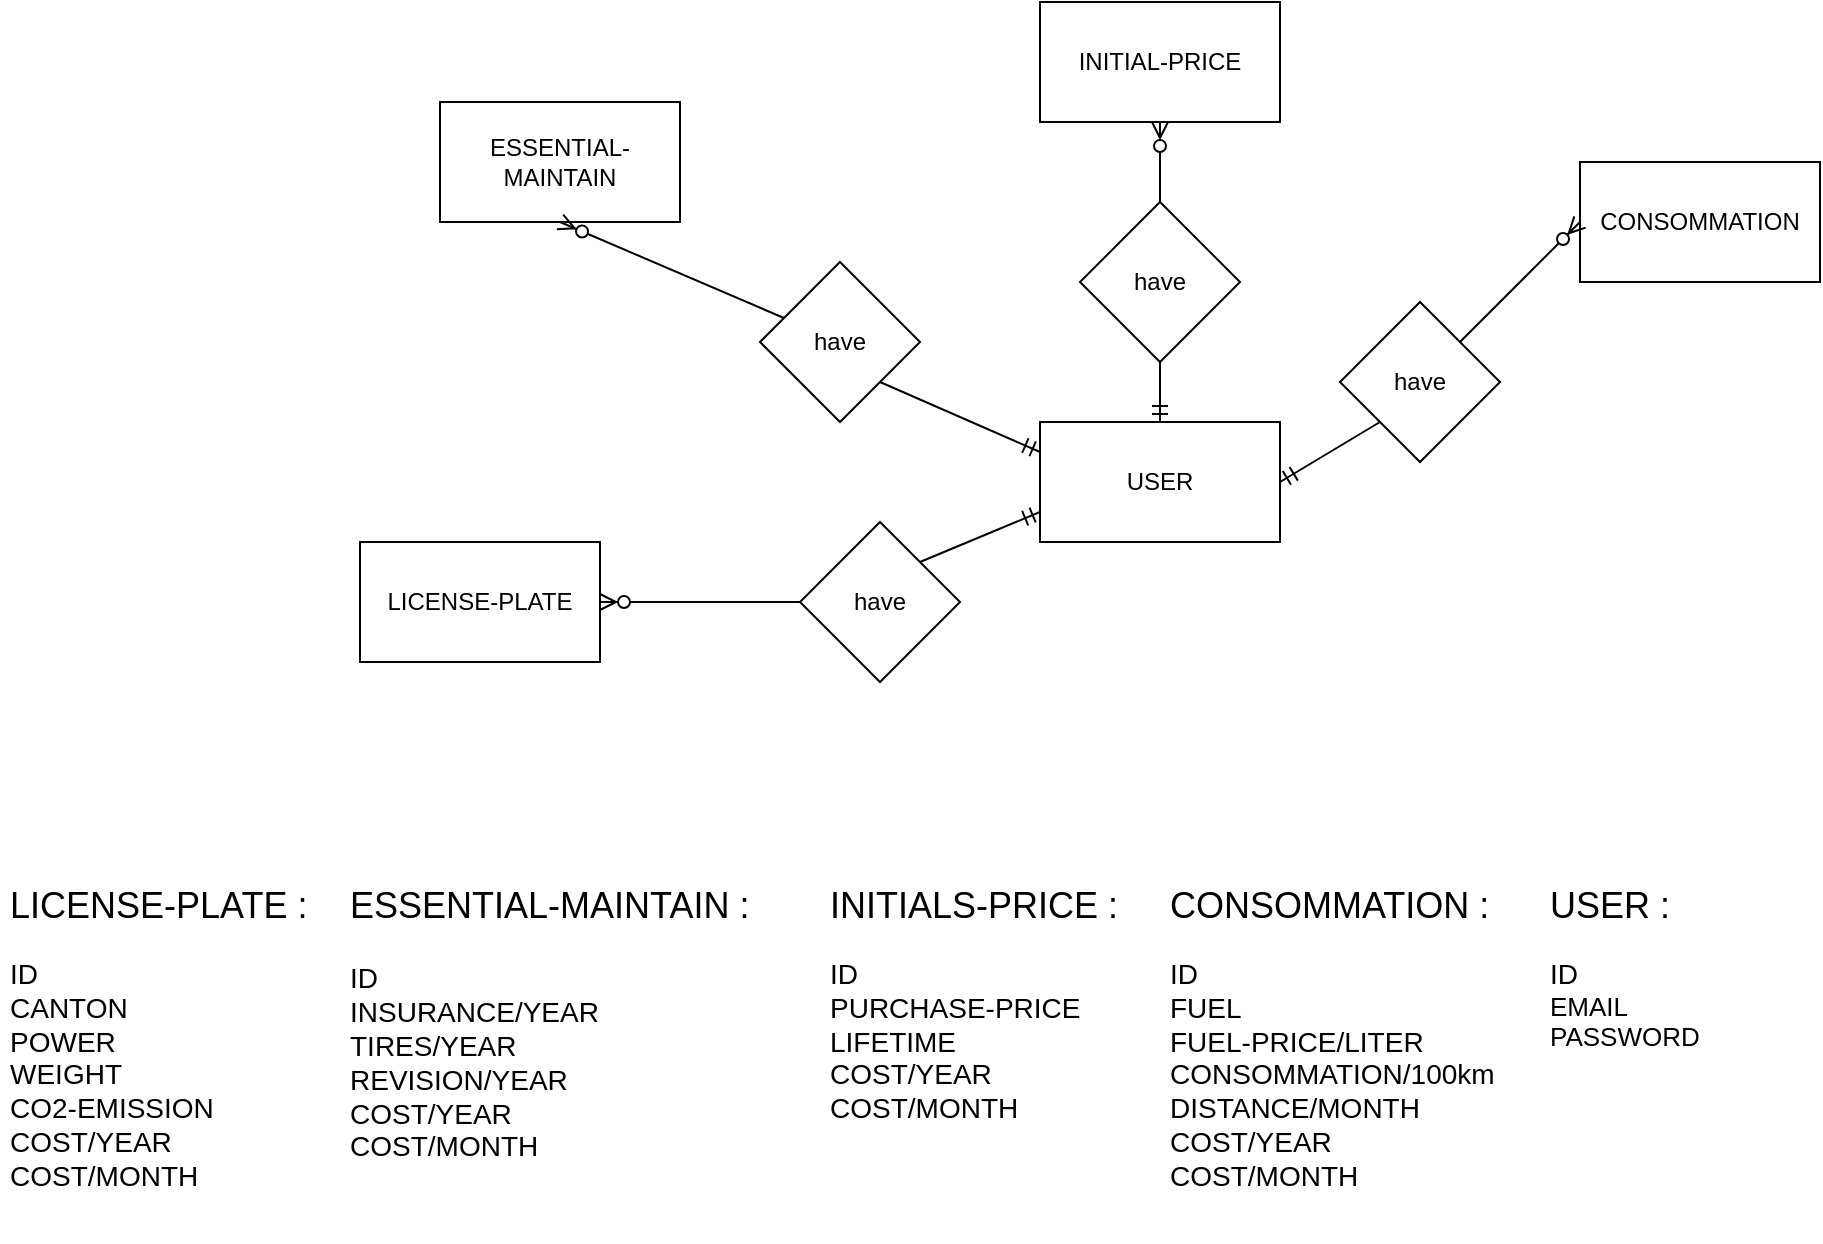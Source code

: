 <mxfile version="12.4.2" type="device" pages="2"><diagram id="bwGVmCuWOnG3rsF7R3P7" name="MCD"><mxGraphModel dx="1422" dy="846" grid="1" gridSize="10" guides="1" tooltips="1" connect="1" arrows="1" fold="1" page="1" pageScale="1" pageWidth="1169" pageHeight="827" math="0" shadow="0"><root><mxCell id="0"/><mxCell id="1" parent="0"/><mxCell id="V5VdCXvlEtuh1iSBGk7O-1" value="ESSENTIAL-MAINTAIN" style="rounded=0;whiteSpace=wrap;html=1;" parent="1" vertex="1"><mxGeometry x="340" y="150" width="120" height="60" as="geometry"/></mxCell><mxCell id="V5VdCXvlEtuh1iSBGk7O-2" value="LICENSE-PLATE" style="rounded=0;whiteSpace=wrap;html=1;" parent="1" vertex="1"><mxGeometry x="300" y="370" width="120" height="60" as="geometry"/></mxCell><mxCell id="V5VdCXvlEtuh1iSBGk7O-4" value="CONSOMMATION" style="rounded=0;whiteSpace=wrap;html=1;" parent="1" vertex="1"><mxGeometry x="910" y="180" width="120" height="60" as="geometry"/></mxCell><mxCell id="V5VdCXvlEtuh1iSBGk7O-5" value="USER" style="rounded=0;whiteSpace=wrap;html=1;" parent="1" vertex="1"><mxGeometry x="640" y="310" width="120" height="60" as="geometry"/></mxCell><mxCell id="V5VdCXvlEtuh1iSBGk7O-6" value="INITIAL-PRICE" style="rounded=0;whiteSpace=wrap;html=1;" parent="1" vertex="1"><mxGeometry x="640" y="100" width="120" height="60" as="geometry"/></mxCell><mxCell id="V5VdCXvlEtuh1iSBGk7O-29" value="&lt;p style=&quot;line-height: 40%&quot;&gt;&lt;/p&gt;&lt;blockquote style=&quot;margin: 0 0 0 40px ; border: none ; padding: 0px&quot;&gt;&lt;/blockquote&gt;&lt;span&gt;&lt;font style=&quot;font-size: 18px&quot;&gt;LICENSE-PLATE :&lt;br&gt;&lt;/font&gt;&lt;/span&gt;&lt;br&gt;&lt;blockquote style=&quot;margin: 0 0 0 40px ; border: none ; padding: 0px&quot;&gt;&lt;/blockquote&gt;&lt;font style=&quot;font-size: 14px&quot;&gt;ID&amp;nbsp;&lt;br&gt;CANTON&lt;br&gt;POWER&lt;br&gt;WEIGHT&amp;nbsp;&lt;br&gt;CO2-EMISSION&lt;br&gt;COST/YEAR&lt;br&gt;COST/MONTH&lt;br&gt;&lt;br&gt;&lt;/font&gt;&lt;blockquote style=&quot;margin: 0px 0px 0px 40px ; border: none ; padding: 0px ; font-size: 14px&quot;&gt;&lt;/blockquote&gt;&lt;br&gt;&lt;p&gt;&lt;/p&gt;" style="text;html=1;strokeColor=none;fillColor=none;spacing=5;spacingTop=-20;whiteSpace=wrap;overflow=hidden;rounded=0;" parent="1" vertex="1"><mxGeometry x="120" y="540" width="170" height="180" as="geometry"/></mxCell><mxCell id="V5VdCXvlEtuh1iSBGk7O-30" value="&lt;p style=&quot;line-height: 40%&quot;&gt;&lt;/p&gt;&lt;blockquote style=&quot;margin: 0 0 0 40px ; border: none ; padding: 0px&quot;&gt;&lt;/blockquote&gt;&lt;span&gt;&lt;font style=&quot;font-size: 18px&quot;&gt;ESSENTIAL-MAINTAIN :&lt;br&gt;&lt;/font&gt;&lt;/span&gt;&lt;font style=&quot;font-size: 14px&quot;&gt;&lt;br&gt;ID&lt;br&gt;&lt;/font&gt;&lt;blockquote style=&quot;margin: 0px 0px 0px 40px ; border: none ; padding: 0px&quot;&gt;&lt;/blockquote&gt;&lt;font style=&quot;font-size: 14px&quot;&gt;INSURANCE/YEAR&lt;br&gt;&lt;font&gt;TIRES/YEAR&lt;br&gt;&lt;/font&gt;REVISION/YEAR&lt;br&gt;COST/YEAR&lt;br&gt;COST/MONTH&lt;/font&gt;&lt;br&gt;&lt;p&gt;&lt;/p&gt;" style="text;html=1;strokeColor=none;fillColor=none;spacing=5;spacingTop=-20;whiteSpace=wrap;overflow=hidden;rounded=0;" parent="1" vertex="1"><mxGeometry x="290" y="540" width="240" height="160" as="geometry"/></mxCell><mxCell id="V5VdCXvlEtuh1iSBGk7O-32" value="&lt;p style=&quot;line-height: 40%&quot;&gt;&lt;/p&gt;&lt;blockquote style=&quot;margin: 0 0 0 40px ; border: none ; padding: 0px&quot;&gt;&lt;/blockquote&gt;&lt;span&gt;&lt;font style=&quot;font-size: 18px&quot;&gt;INITIALS-PRICE :&lt;br&gt;&lt;/font&gt;&lt;/span&gt;&lt;br&gt;&lt;blockquote style=&quot;margin: 0 0 0 40px ; border: none ; padding: 0px&quot;&gt;&lt;/blockquote&gt;&lt;font style=&quot;font-size: 14px&quot;&gt;ID&amp;nbsp;&lt;br&gt;&lt;/font&gt;&lt;blockquote style=&quot;margin: 0px 0px 0px 40px ; border: none ; padding: 0px&quot;&gt;&lt;/blockquote&gt;&lt;font style=&quot;font-size: 14px&quot;&gt;PURCHASE-PRICE&lt;br&gt;LIFETIME&lt;br&gt;COST/YEAR&lt;br&gt;COST/MONTH&lt;/font&gt;&lt;br&gt;&lt;p&gt;&lt;/p&gt;" style="text;html=1;strokeColor=none;fillColor=none;spacing=5;spacingTop=-20;whiteSpace=wrap;overflow=hidden;rounded=0;" parent="1" vertex="1"><mxGeometry x="530" y="540" width="160" height="140" as="geometry"/></mxCell><mxCell id="V5VdCXvlEtuh1iSBGk7O-34" value="&lt;p style=&quot;line-height: 40%&quot;&gt;&lt;/p&gt;&lt;blockquote style=&quot;margin: 0 0 0 40px ; border: none ; padding: 0px&quot;&gt;&lt;/blockquote&gt;&lt;span&gt;&lt;font style=&quot;font-size: 18px&quot;&gt;USER :&lt;br&gt;&lt;/font&gt;&lt;/span&gt;&lt;br&gt;&lt;blockquote style=&quot;margin: 0 0 0 40px ; border: none ; padding: 0px&quot;&gt;&lt;/blockquote&gt;&lt;font style=&quot;font-size: 14px&quot;&gt;ID&lt;br&gt;&lt;/font&gt;&lt;font style=&quot;font-size: 13px&quot;&gt;EMAIL&lt;br&gt;PASSWORD&lt;/font&gt;&lt;br&gt;&lt;p&gt;&lt;/p&gt;" style="text;html=1;strokeColor=none;fillColor=none;spacing=5;spacingTop=-20;whiteSpace=wrap;overflow=hidden;rounded=0;" parent="1" vertex="1"><mxGeometry x="890" y="540" width="100" height="150" as="geometry"/></mxCell><mxCell id="-MolBpeWPxnk2lhzpvlp-1" value="&lt;p style=&quot;line-height: 40%&quot;&gt;&lt;/p&gt;&lt;blockquote style=&quot;margin: 0 0 0 40px ; border: none ; padding: 0px&quot;&gt;&lt;/blockquote&gt;&lt;span&gt;&lt;font style=&quot;font-size: 18px&quot;&gt;CONSOMMATION :&lt;br&gt;&lt;/font&gt;&lt;/span&gt;&lt;br&gt;&lt;blockquote style=&quot;margin: 0 0 0 40px ; border: none ; padding: 0px&quot;&gt;&lt;/blockquote&gt;&lt;font style=&quot;font-size: 14px&quot;&gt;ID&lt;br&gt;&lt;/font&gt;&lt;blockquote style=&quot;margin: 0px 0px 0px 40px ; border: none ; padding: 0px&quot;&gt;&lt;/blockquote&gt;&lt;font style=&quot;font-size: 14px&quot;&gt;&lt;font&gt;FUEL&lt;br&gt;FUEL-PRICE/LITER&lt;br&gt;CONSOMMATION/100km&lt;br&gt;&lt;/font&gt;DISTANCE/MONTH&lt;br&gt;COST/YEAR&lt;br&gt;COST/MONTH&lt;/font&gt;&lt;br&gt;&lt;p&gt;&lt;/p&gt;" style="text;html=1;strokeColor=none;fillColor=none;spacing=5;spacingTop=-20;whiteSpace=wrap;overflow=hidden;rounded=0;" parent="1" vertex="1"><mxGeometry x="700" y="540" width="180" height="180" as="geometry"/></mxCell><mxCell id="96C-m6KolI4jayhZhKRZ-1" value="have" style="rhombus;whiteSpace=wrap;html=1;" parent="1" vertex="1"><mxGeometry x="790" y="250" width="80" height="80" as="geometry"/></mxCell><mxCell id="96C-m6KolI4jayhZhKRZ-2" value="" style="endArrow=none;html=1;entryX=0;entryY=1;entryDx=0;entryDy=0;exitX=1;exitY=0.5;exitDx=0;exitDy=0;startArrow=ERmandOne;startFill=0;" parent="1" source="V5VdCXvlEtuh1iSBGk7O-5" target="96C-m6KolI4jayhZhKRZ-1" edge="1"><mxGeometry width="50" height="50" relative="1" as="geometry"><mxPoint x="780" y="420" as="sourcePoint"/><mxPoint x="830" y="370" as="targetPoint"/></mxGeometry></mxCell><mxCell id="96C-m6KolI4jayhZhKRZ-3" value="" style="endArrow=ERzeroToMany;html=1;entryX=0;entryY=0.5;entryDx=0;entryDy=0;exitX=1;exitY=0;exitDx=0;exitDy=0;endFill=1;" parent="1" source="96C-m6KolI4jayhZhKRZ-1" target="V5VdCXvlEtuh1iSBGk7O-4" edge="1"><mxGeometry width="50" height="50" relative="1" as="geometry"><mxPoint x="770" y="350" as="sourcePoint"/><mxPoint x="820" y="320" as="targetPoint"/></mxGeometry></mxCell><mxCell id="96C-m6KolI4jayhZhKRZ-4" value="have" style="rhombus;whiteSpace=wrap;html=1;" parent="1" vertex="1"><mxGeometry x="660" y="200" width="80" height="80" as="geometry"/></mxCell><mxCell id="96C-m6KolI4jayhZhKRZ-5" value="have" style="rhombus;whiteSpace=wrap;html=1;" parent="1" vertex="1"><mxGeometry x="500" y="230" width="80" height="80" as="geometry"/></mxCell><mxCell id="96C-m6KolI4jayhZhKRZ-6" value="have" style="rhombus;whiteSpace=wrap;html=1;" parent="1" vertex="1"><mxGeometry x="520" y="360" width="80" height="80" as="geometry"/></mxCell><mxCell id="96C-m6KolI4jayhZhKRZ-7" value="" style="endArrow=ERmandOne;html=1;entryX=0.5;entryY=0;entryDx=0;entryDy=0;exitX=0.5;exitY=1;exitDx=0;exitDy=0;startArrow=none;startFill=0;endFill=0;" parent="1" source="96C-m6KolI4jayhZhKRZ-4" target="V5VdCXvlEtuh1iSBGk7O-5" edge="1"><mxGeometry width="50" height="50" relative="1" as="geometry"><mxPoint x="770" y="350" as="sourcePoint"/><mxPoint x="820" y="320" as="targetPoint"/></mxGeometry></mxCell><mxCell id="96C-m6KolI4jayhZhKRZ-8" value="" style="endArrow=none;html=1;exitX=0.5;exitY=1;exitDx=0;exitDy=0;endFill=0;startArrow=ERzeroToMany;startFill=1;" parent="1" source="V5VdCXvlEtuh1iSBGk7O-6" edge="1"><mxGeometry width="50" height="50" relative="1" as="geometry"><mxPoint x="710" y="290" as="sourcePoint"/><mxPoint x="700" y="200" as="targetPoint"/></mxGeometry></mxCell><mxCell id="96C-m6KolI4jayhZhKRZ-9" value="" style="endArrow=ERzeroToMany;html=1;exitX=0.15;exitY=0.35;exitDx=0;exitDy=0;entryX=0.5;entryY=1;entryDx=0;entryDy=0;startArrow=none;startFill=0;endFill=1;exitPerimeter=0;" parent="1" source="96C-m6KolI4jayhZhKRZ-5" target="V5VdCXvlEtuh1iSBGk7O-1" edge="1"><mxGeometry width="50" height="50" relative="1" as="geometry"><mxPoint x="710" y="170" as="sourcePoint"/><mxPoint x="710" y="210" as="targetPoint"/></mxGeometry></mxCell><mxCell id="96C-m6KolI4jayhZhKRZ-10" value="" style="endArrow=none;html=1;exitX=0;exitY=0.25;exitDx=0;exitDy=0;entryX=1;entryY=1;entryDx=0;entryDy=0;startArrow=ERmandOne;startFill=0;" parent="1" source="V5VdCXvlEtuh1iSBGk7O-5" target="96C-m6KolI4jayhZhKRZ-5" edge="1"><mxGeometry width="50" height="50" relative="1" as="geometry"><mxPoint x="530" y="260" as="sourcePoint"/><mxPoint x="410" y="220" as="targetPoint"/></mxGeometry></mxCell><mxCell id="96C-m6KolI4jayhZhKRZ-11" value="" style="endArrow=none;html=1;exitX=0;exitY=0.75;exitDx=0;exitDy=0;entryX=1;entryY=0;entryDx=0;entryDy=0;startArrow=ERmandOne;startFill=0;" parent="1" source="V5VdCXvlEtuh1iSBGk7O-5" target="96C-m6KolI4jayhZhKRZ-6" edge="1"><mxGeometry width="50" height="50" relative="1" as="geometry"><mxPoint x="650" y="335" as="sourcePoint"/><mxPoint x="570" y="300" as="targetPoint"/></mxGeometry></mxCell><mxCell id="96C-m6KolI4jayhZhKRZ-12" value="" style="endArrow=none;html=1;entryX=0;entryY=0.5;entryDx=0;entryDy=0;exitX=1;exitY=0.5;exitDx=0;exitDy=0;startArrow=ERzeroToMany;startFill=1;" parent="1" source="V5VdCXvlEtuh1iSBGk7O-2" target="96C-m6KolI4jayhZhKRZ-6" edge="1"><mxGeometry width="50" height="50" relative="1" as="geometry"><mxPoint x="390" y="400" as="sourcePoint"/><mxPoint x="590" y="390" as="targetPoint"/></mxGeometry></mxCell></root></mxGraphModel></diagram><diagram id="E8P2neUGh3hNRkUvB-nD" name="MLD"><mxGraphModel dx="1422" dy="846" grid="1" gridSize="10" guides="1" tooltips="1" connect="1" arrows="1" fold="1" page="1" pageScale="1" pageWidth="1169" pageHeight="827" math="0" shadow="0"><root><mxCell id="z5F5BdnRi1gSn-_f4gBC-0"/><mxCell id="z5F5BdnRi1gSn-_f4gBC-1" parent="z5F5BdnRi1gSn-_f4gBC-0"/><mxCell id="jqNrNvJ18YboR2Y2GBI_-0" value="USER" style="swimlane;fontStyle=0;childLayout=stackLayout;horizontal=1;startSize=26;fillColor=none;horizontalStack=0;resizeParent=1;resizeParentMax=0;resizeLast=0;collapsible=1;marginBottom=0;" parent="z5F5BdnRi1gSn-_f4gBC-1" vertex="1"><mxGeometry x="498" y="238" width="180" height="208" as="geometry"/></mxCell><mxCell id="jqNrNvJ18YboR2Y2GBI_-1" value="PK ID INT" style="text;strokeColor=none;fillColor=none;align=left;verticalAlign=top;spacingLeft=4;spacingRight=4;overflow=hidden;rotatable=0;points=[[0,0.5],[1,0.5]];portConstraint=eastwest;" parent="jqNrNvJ18YboR2Y2GBI_-0" vertex="1"><mxGeometry y="26" width="180" height="26" as="geometry"/></mxCell><mxCell id="ZIGTO__mEWmMvxZl4AtF-0" value="EMAIL VARCHAR(55)" style="text;strokeColor=none;fillColor=none;align=left;verticalAlign=top;spacingLeft=4;spacingRight=4;overflow=hidden;rotatable=0;points=[[0,0.5],[1,0.5]];portConstraint=eastwest;" parent="jqNrNvJ18YboR2Y2GBI_-0" vertex="1"><mxGeometry y="52" width="180" height="26" as="geometry"/></mxCell><mxCell id="jqNrNvJ18YboR2Y2GBI_-5" value="PASSWORD VARCHAR(55)" style="text;strokeColor=none;fillColor=none;align=left;verticalAlign=top;spacingLeft=4;spacingRight=4;overflow=hidden;rotatable=0;points=[[0,0.5],[1,0.5]];portConstraint=eastwest;" parent="jqNrNvJ18YboR2Y2GBI_-0" vertex="1"><mxGeometry y="78" width="180" height="26" as="geometry"/></mxCell><mxCell id="75whgZqDGV5K6FPzLYbL-0" value="FK INITIAL-PRICE INT" style="text;strokeColor=none;fillColor=none;align=left;verticalAlign=top;spacingLeft=4;spacingRight=4;overflow=hidden;rotatable=0;points=[[0,0.5],[1,0.5]];portConstraint=eastwest;" vertex="1" parent="jqNrNvJ18YboR2Y2GBI_-0"><mxGeometry y="104" width="180" height="26" as="geometry"/></mxCell><mxCell id="75whgZqDGV5K6FPzLYbL-1" value="FK ESSENTIAL-MAINTAIN INT" style="text;strokeColor=none;fillColor=none;align=left;verticalAlign=top;spacingLeft=4;spacingRight=4;overflow=hidden;rotatable=0;points=[[0,0.5],[1,0.5]];portConstraint=eastwest;" vertex="1" parent="jqNrNvJ18YboR2Y2GBI_-0"><mxGeometry y="130" width="180" height="26" as="geometry"/></mxCell><mxCell id="75whgZqDGV5K6FPzLYbL-2" value="FK CONSOMMATION INT" style="text;strokeColor=none;fillColor=none;align=left;verticalAlign=top;spacingLeft=4;spacingRight=4;overflow=hidden;rotatable=0;points=[[0,0.5],[1,0.5]];portConstraint=eastwest;" vertex="1" parent="jqNrNvJ18YboR2Y2GBI_-0"><mxGeometry y="156" width="180" height="26" as="geometry"/></mxCell><mxCell id="75whgZqDGV5K6FPzLYbL-3" value="FK LICENSE-PLATE INT" style="text;strokeColor=none;fillColor=none;align=left;verticalAlign=top;spacingLeft=4;spacingRight=4;overflow=hidden;rotatable=0;points=[[0,0.5],[1,0.5]];portConstraint=eastwest;" vertex="1" parent="jqNrNvJ18YboR2Y2GBI_-0"><mxGeometry y="182" width="180" height="26" as="geometry"/></mxCell><mxCell id="hLcm3VUNZJ-TVKA2ylF8-0" value="LICENSE-PLATE" style="swimlane;fontStyle=0;childLayout=stackLayout;horizontal=1;startSize=26;fillColor=none;horizontalStack=0;resizeParent=1;resizeParentMax=0;resizeLast=0;collapsible=1;marginBottom=0;" vertex="1" parent="z5F5BdnRi1gSn-_f4gBC-1"><mxGeometry x="728" y="508" width="160" height="208" as="geometry"/></mxCell><mxCell id="hLcm3VUNZJ-TVKA2ylF8-1" value="PK ID INT" style="text;strokeColor=none;fillColor=none;align=left;verticalAlign=top;spacingLeft=4;spacingRight=4;overflow=hidden;rotatable=0;points=[[0,0.5],[1,0.5]];portConstraint=eastwest;" vertex="1" parent="hLcm3VUNZJ-TVKA2ylF8-0"><mxGeometry y="26" width="160" height="26" as="geometry"/></mxCell><mxCell id="hLcm3VUNZJ-TVKA2ylF8-2" value="CANTON VARCHAR(55)" style="text;strokeColor=none;fillColor=none;align=left;verticalAlign=top;spacingLeft=4;spacingRight=4;overflow=hidden;rotatable=0;points=[[0,0.5],[1,0.5]];portConstraint=eastwest;" vertex="1" parent="hLcm3VUNZJ-TVKA2ylF8-0"><mxGeometry y="52" width="160" height="26" as="geometry"/></mxCell><mxCell id="hLcm3VUNZJ-TVKA2ylF8-3" value="POWER FLOAT" style="text;strokeColor=none;fillColor=none;align=left;verticalAlign=top;spacingLeft=4;spacingRight=4;overflow=hidden;rotatable=0;points=[[0,0.5],[1,0.5]];portConstraint=eastwest;" vertex="1" parent="hLcm3VUNZJ-TVKA2ylF8-0"><mxGeometry y="78" width="160" height="26" as="geometry"/></mxCell><mxCell id="hLcm3VUNZJ-TVKA2ylF8-4" value="WEIGHT FLOAT" style="text;strokeColor=none;fillColor=none;align=left;verticalAlign=top;spacingLeft=4;spacingRight=4;overflow=hidden;rotatable=0;points=[[0,0.5],[1,0.5]];portConstraint=eastwest;" vertex="1" parent="hLcm3VUNZJ-TVKA2ylF8-0"><mxGeometry y="104" width="160" height="26" as="geometry"/></mxCell><mxCell id="MOEWOX5NbHTS4ayEil_V-0" value="CO2-EMISSION FLOAT" style="text;strokeColor=none;fillColor=none;align=left;verticalAlign=top;spacingLeft=4;spacingRight=4;overflow=hidden;rotatable=0;points=[[0,0.5],[1,0.5]];portConstraint=eastwest;" vertex="1" parent="hLcm3VUNZJ-TVKA2ylF8-0"><mxGeometry y="130" width="160" height="26" as="geometry"/></mxCell><mxCell id="t4VI9aV2Ja6wY3opOPHU-0" value="COST/YEAR FLOAT" style="text;strokeColor=none;fillColor=none;align=left;verticalAlign=top;spacingLeft=4;spacingRight=4;overflow=hidden;rotatable=0;points=[[0,0.5],[1,0.5]];portConstraint=eastwest;" vertex="1" parent="hLcm3VUNZJ-TVKA2ylF8-0"><mxGeometry y="156" width="160" height="26" as="geometry"/></mxCell><mxCell id="t4VI9aV2Ja6wY3opOPHU-1" value="COST/MONTH FLOAT" style="text;strokeColor=none;fillColor=none;align=left;verticalAlign=top;spacingLeft=4;spacingRight=4;overflow=hidden;rotatable=0;points=[[0,0.5],[1,0.5]];portConstraint=eastwest;" vertex="1" parent="hLcm3VUNZJ-TVKA2ylF8-0"><mxGeometry y="182" width="160" height="26" as="geometry"/></mxCell><mxCell id="hLcm3VUNZJ-TVKA2ylF8-5" value="ESSENTIAL-MAINTAIN" style="swimlane;fontStyle=0;childLayout=stackLayout;horizontal=1;startSize=26;fillColor=none;horizontalStack=0;resizeParent=1;resizeParentMax=0;resizeLast=0;collapsible=1;marginBottom=0;" vertex="1" parent="z5F5BdnRi1gSn-_f4gBC-1"><mxGeometry x="178" y="438" width="160" height="182" as="geometry"/></mxCell><mxCell id="hLcm3VUNZJ-TVKA2ylF8-6" value="PK ID INT" style="text;strokeColor=none;fillColor=none;align=left;verticalAlign=top;spacingLeft=4;spacingRight=4;overflow=hidden;rotatable=0;points=[[0,0.5],[1,0.5]];portConstraint=eastwest;" vertex="1" parent="hLcm3VUNZJ-TVKA2ylF8-5"><mxGeometry y="26" width="160" height="26" as="geometry"/></mxCell><mxCell id="hLcm3VUNZJ-TVKA2ylF8-7" value="INSURANCE/YEAR FLOAT" style="text;strokeColor=none;fillColor=none;align=left;verticalAlign=top;spacingLeft=4;spacingRight=4;overflow=hidden;rotatable=0;points=[[0,0.5],[1,0.5]];portConstraint=eastwest;" vertex="1" parent="hLcm3VUNZJ-TVKA2ylF8-5"><mxGeometry y="52" width="160" height="26" as="geometry"/></mxCell><mxCell id="hLcm3VUNZJ-TVKA2ylF8-8" value="TIRES/YEAR FLOAT" style="text;strokeColor=none;fillColor=none;align=left;verticalAlign=top;spacingLeft=4;spacingRight=4;overflow=hidden;rotatable=0;points=[[0,0.5],[1,0.5]];portConstraint=eastwest;" vertex="1" parent="hLcm3VUNZJ-TVKA2ylF8-5"><mxGeometry y="78" width="160" height="26" as="geometry"/></mxCell><mxCell id="hLcm3VUNZJ-TVKA2ylF8-9" value="REVISION/YEAR FLOAT" style="text;strokeColor=none;fillColor=none;align=left;verticalAlign=top;spacingLeft=4;spacingRight=4;overflow=hidden;rotatable=0;points=[[0,0.5],[1,0.5]];portConstraint=eastwest;" vertex="1" parent="hLcm3VUNZJ-TVKA2ylF8-5"><mxGeometry y="104" width="160" height="26" as="geometry"/></mxCell><mxCell id="hLcm3VUNZJ-TVKA2ylF8-21" value="COST/YEAR FLOAT" style="text;strokeColor=none;fillColor=none;align=left;verticalAlign=top;spacingLeft=4;spacingRight=4;overflow=hidden;rotatable=0;points=[[0,0.5],[1,0.5]];portConstraint=eastwest;" vertex="1" parent="hLcm3VUNZJ-TVKA2ylF8-5"><mxGeometry y="130" width="160" height="26" as="geometry"/></mxCell><mxCell id="hLcm3VUNZJ-TVKA2ylF8-20" value="COST/YEAR FLOAT" style="text;strokeColor=none;fillColor=none;align=left;verticalAlign=top;spacingLeft=4;spacingRight=4;overflow=hidden;rotatable=0;points=[[0,0.5],[1,0.5]];portConstraint=eastwest;" vertex="1" parent="hLcm3VUNZJ-TVKA2ylF8-5"><mxGeometry y="156" width="160" height="26" as="geometry"/></mxCell><mxCell id="hLcm3VUNZJ-TVKA2ylF8-10" value="INITIAL-PRICE" style="swimlane;fontStyle=0;childLayout=stackLayout;horizontal=1;startSize=26;fillColor=none;horizontalStack=0;resizeParent=1;resizeParentMax=0;resizeLast=0;collapsible=1;marginBottom=0;" vertex="1" parent="z5F5BdnRi1gSn-_f4gBC-1"><mxGeometry x="238" y="188" width="160" height="156" as="geometry"/></mxCell><mxCell id="hLcm3VUNZJ-TVKA2ylF8-11" value="PK ID INT" style="text;strokeColor=none;fillColor=none;align=left;verticalAlign=top;spacingLeft=4;spacingRight=4;overflow=hidden;rotatable=0;points=[[0,0.5],[1,0.5]];portConstraint=eastwest;" vertex="1" parent="hLcm3VUNZJ-TVKA2ylF8-10"><mxGeometry y="26" width="160" height="26" as="geometry"/></mxCell><mxCell id="hLcm3VUNZJ-TVKA2ylF8-12" value="PURCHASE-PRICE FLOAT" style="text;strokeColor=none;fillColor=none;align=left;verticalAlign=top;spacingLeft=4;spacingRight=4;overflow=hidden;rotatable=0;points=[[0,0.5],[1,0.5]];portConstraint=eastwest;" vertex="1" parent="hLcm3VUNZJ-TVKA2ylF8-10"><mxGeometry y="52" width="160" height="26" as="geometry"/></mxCell><mxCell id="hLcm3VUNZJ-TVKA2ylF8-13" value="LIFETIME FLOAT" style="text;strokeColor=none;fillColor=none;align=left;verticalAlign=top;spacingLeft=4;spacingRight=4;overflow=hidden;rotatable=0;points=[[0,0.5],[1,0.5]];portConstraint=eastwest;" vertex="1" parent="hLcm3VUNZJ-TVKA2ylF8-10"><mxGeometry y="78" width="160" height="26" as="geometry"/></mxCell><mxCell id="hLcm3VUNZJ-TVKA2ylF8-14" value="COST/YEAR FLOAT" style="text;strokeColor=none;fillColor=none;align=left;verticalAlign=top;spacingLeft=4;spacingRight=4;overflow=hidden;rotatable=0;points=[[0,0.5],[1,0.5]];portConstraint=eastwest;" vertex="1" parent="hLcm3VUNZJ-TVKA2ylF8-10"><mxGeometry y="104" width="160" height="26" as="geometry"/></mxCell><mxCell id="hLcm3VUNZJ-TVKA2ylF8-22" value="COST/MONTH FLOAT" style="text;strokeColor=none;fillColor=none;align=left;verticalAlign=top;spacingLeft=4;spacingRight=4;overflow=hidden;rotatable=0;points=[[0,0.5],[1,0.5]];portConstraint=eastwest;" vertex="1" parent="hLcm3VUNZJ-TVKA2ylF8-10"><mxGeometry y="130" width="160" height="26" as="geometry"/></mxCell><mxCell id="hLcm3VUNZJ-TVKA2ylF8-15" value="CONSOMMATION" style="swimlane;fontStyle=0;childLayout=stackLayout;horizontal=1;startSize=26;fillColor=none;horizontalStack=0;resizeParent=1;resizeParentMax=0;resizeLast=0;collapsible=1;marginBottom=0;" vertex="1" parent="z5F5BdnRi1gSn-_f4gBC-1"><mxGeometry x="798" y="251" width="190" height="208" as="geometry"/></mxCell><mxCell id="hLcm3VUNZJ-TVKA2ylF8-16" value="PK ID INT" style="text;strokeColor=none;fillColor=none;align=left;verticalAlign=top;spacingLeft=4;spacingRight=4;overflow=hidden;rotatable=0;points=[[0,0.5],[1,0.5]];portConstraint=eastwest;" vertex="1" parent="hLcm3VUNZJ-TVKA2ylF8-15"><mxGeometry y="26" width="190" height="26" as="geometry"/></mxCell><mxCell id="hLcm3VUNZJ-TVKA2ylF8-17" value="FUEL VARCHAR(55)" style="text;strokeColor=none;fillColor=none;align=left;verticalAlign=top;spacingLeft=4;spacingRight=4;overflow=hidden;rotatable=0;points=[[0,0.5],[1,0.5]];portConstraint=eastwest;" vertex="1" parent="hLcm3VUNZJ-TVKA2ylF8-15"><mxGeometry y="52" width="190" height="26" as="geometry"/></mxCell><mxCell id="hLcm3VUNZJ-TVKA2ylF8-18" value="FUEL-PRICE/LITER FLOAT" style="text;strokeColor=none;fillColor=none;align=left;verticalAlign=top;spacingLeft=4;spacingRight=4;overflow=hidden;rotatable=0;points=[[0,0.5],[1,0.5]];portConstraint=eastwest;" vertex="1" parent="hLcm3VUNZJ-TVKA2ylF8-15"><mxGeometry y="78" width="190" height="26" as="geometry"/></mxCell><mxCell id="hLcm3VUNZJ-TVKA2ylF8-19" value="CONSOMMATION/100km FLOAT" style="text;strokeColor=none;fillColor=none;align=left;verticalAlign=top;spacingLeft=4;spacingRight=4;overflow=hidden;rotatable=0;points=[[0,0.5],[1,0.5]];portConstraint=eastwest;" vertex="1" parent="hLcm3VUNZJ-TVKA2ylF8-15"><mxGeometry y="104" width="190" height="26" as="geometry"/></mxCell><mxCell id="hLcm3VUNZJ-TVKA2ylF8-23" value="DISTANCE/MONTH FLOAT" style="text;strokeColor=none;fillColor=none;align=left;verticalAlign=top;spacingLeft=4;spacingRight=4;overflow=hidden;rotatable=0;points=[[0,0.5],[1,0.5]];portConstraint=eastwest;" vertex="1" parent="hLcm3VUNZJ-TVKA2ylF8-15"><mxGeometry y="130" width="190" height="26" as="geometry"/></mxCell><mxCell id="hLcm3VUNZJ-TVKA2ylF8-24" value="COST/YEAR FLOAT" style="text;strokeColor=none;fillColor=none;align=left;verticalAlign=top;spacingLeft=4;spacingRight=4;overflow=hidden;rotatable=0;points=[[0,0.5],[1,0.5]];portConstraint=eastwest;" vertex="1" parent="hLcm3VUNZJ-TVKA2ylF8-15"><mxGeometry y="156" width="190" height="26" as="geometry"/></mxCell><mxCell id="hLcm3VUNZJ-TVKA2ylF8-25" value="COST/MONTH FLOAT" style="text;strokeColor=none;fillColor=none;align=left;verticalAlign=top;spacingLeft=4;spacingRight=4;overflow=hidden;rotatable=0;points=[[0,0.5],[1,0.5]];portConstraint=eastwest;" vertex="1" parent="hLcm3VUNZJ-TVKA2ylF8-15"><mxGeometry y="182" width="190" height="26" as="geometry"/></mxCell><mxCell id="75whgZqDGV5K6FPzLYbL-5" style="edgeStyle=orthogonalEdgeStyle;rounded=0;orthogonalLoop=1;jettySize=auto;html=1;exitX=1;exitY=0.5;exitDx=0;exitDy=0;entryX=0;entryY=0.5;entryDx=0;entryDy=0;startArrow=ERzeroToMany;startFill=1;endArrow=ERmandOne;endFill=0;" edge="1" parent="z5F5BdnRi1gSn-_f4gBC-1" source="hLcm3VUNZJ-TVKA2ylF8-11" target="75whgZqDGV5K6FPzLYbL-0"><mxGeometry relative="1" as="geometry"/></mxCell><mxCell id="75whgZqDGV5K6FPzLYbL-6" style="edgeStyle=orthogonalEdgeStyle;rounded=0;orthogonalLoop=1;jettySize=auto;html=1;exitX=1;exitY=0.5;exitDx=0;exitDy=0;entryX=0;entryY=0.5;entryDx=0;entryDy=0;startArrow=ERzeroToMany;startFill=1;endArrow=ERmandOne;endFill=0;" edge="1" parent="z5F5BdnRi1gSn-_f4gBC-1" source="hLcm3VUNZJ-TVKA2ylF8-6" target="75whgZqDGV5K6FPzLYbL-1"><mxGeometry relative="1" as="geometry"/></mxCell><mxCell id="75whgZqDGV5K6FPzLYbL-7" style="edgeStyle=orthogonalEdgeStyle;rounded=0;orthogonalLoop=1;jettySize=auto;html=1;exitX=0;exitY=0.5;exitDx=0;exitDy=0;entryX=1;entryY=0.5;entryDx=0;entryDy=0;startArrow=ERzeroToMany;startFill=1;endArrow=ERmandOne;endFill=0;" edge="1" parent="z5F5BdnRi1gSn-_f4gBC-1" source="hLcm3VUNZJ-TVKA2ylF8-16" target="75whgZqDGV5K6FPzLYbL-2"><mxGeometry relative="1" as="geometry"/></mxCell><mxCell id="75whgZqDGV5K6FPzLYbL-8" style="edgeStyle=orthogonalEdgeStyle;rounded=0;orthogonalLoop=1;jettySize=auto;html=1;exitX=0;exitY=0.5;exitDx=0;exitDy=0;entryX=1;entryY=0.5;entryDx=0;entryDy=0;startArrow=ERzeroToMany;startFill=1;endArrow=ERmandOne;endFill=0;" edge="1" parent="z5F5BdnRi1gSn-_f4gBC-1" source="hLcm3VUNZJ-TVKA2ylF8-1" target="75whgZqDGV5K6FPzLYbL-3"><mxGeometry relative="1" as="geometry"/></mxCell></root></mxGraphModel></diagram></mxfile>